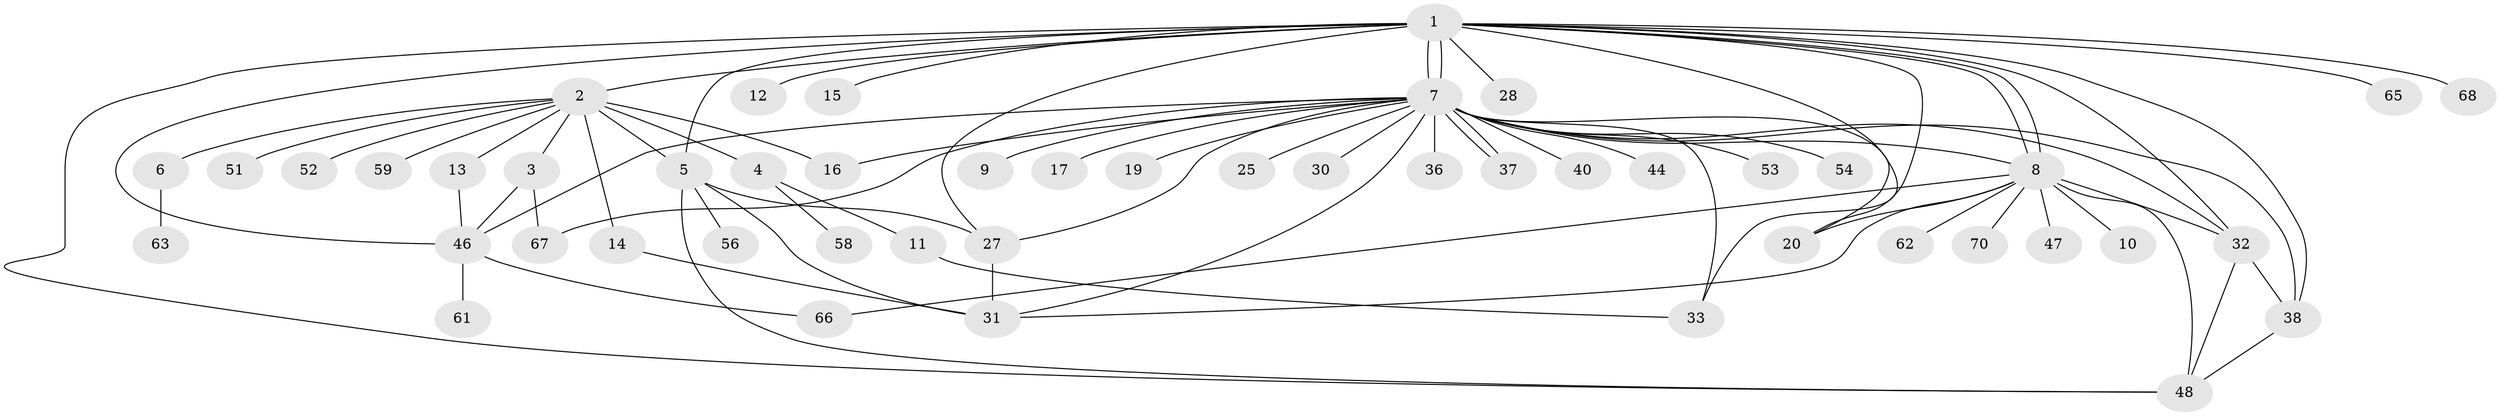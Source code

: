 // Generated by graph-tools (version 1.1) at 2025/51/02/27/25 19:51:56]
// undirected, 49 vertices, 77 edges
graph export_dot {
graph [start="1"]
  node [color=gray90,style=filled];
  1 [super="+22"];
  2 [super="+42"];
  3 [super="+24"];
  4 [super="+57"];
  5 [super="+45"];
  6 [super="+26"];
  7 [super="+23"];
  8 [super="+39"];
  9 [super="+21"];
  10;
  11;
  12 [super="+43"];
  13 [super="+29"];
  14 [super="+34"];
  15;
  16 [super="+18"];
  17 [super="+50"];
  19;
  20;
  25;
  27 [super="+49"];
  28;
  30;
  31 [super="+35"];
  32 [super="+69"];
  33 [super="+64"];
  36;
  37;
  38 [super="+41"];
  40;
  44;
  46 [super="+60"];
  47;
  48 [super="+55"];
  51;
  52;
  53;
  54;
  56;
  58;
  59;
  61;
  62;
  63;
  65;
  66;
  67;
  68;
  70;
  1 -- 2 [weight=2];
  1 -- 5;
  1 -- 7 [weight=2];
  1 -- 7;
  1 -- 8;
  1 -- 8;
  1 -- 12;
  1 -- 15;
  1 -- 28;
  1 -- 46 [weight=2];
  1 -- 48;
  1 -- 65;
  1 -- 20;
  1 -- 68;
  1 -- 38;
  1 -- 33;
  1 -- 32;
  1 -- 27;
  2 -- 3;
  2 -- 4;
  2 -- 5;
  2 -- 6;
  2 -- 13;
  2 -- 14;
  2 -- 16;
  2 -- 51;
  2 -- 52;
  2 -- 59;
  3 -- 67;
  3 -- 46;
  4 -- 11;
  4 -- 58;
  5 -- 31;
  5 -- 56 [weight=2];
  5 -- 27;
  5 -- 48;
  6 -- 63;
  7 -- 9;
  7 -- 16;
  7 -- 17;
  7 -- 19;
  7 -- 20;
  7 -- 25;
  7 -- 27;
  7 -- 30;
  7 -- 31;
  7 -- 32;
  7 -- 33;
  7 -- 36;
  7 -- 37;
  7 -- 37;
  7 -- 38;
  7 -- 44;
  7 -- 54;
  7 -- 67;
  7 -- 53;
  7 -- 8;
  7 -- 40;
  7 -- 46;
  8 -- 10;
  8 -- 31;
  8 -- 32;
  8 -- 47;
  8 -- 62;
  8 -- 66;
  8 -- 70;
  8 -- 20;
  8 -- 48;
  11 -- 33;
  13 -- 46;
  14 -- 31;
  27 -- 31;
  32 -- 38;
  32 -- 48;
  38 -- 48;
  46 -- 66;
  46 -- 61;
}
